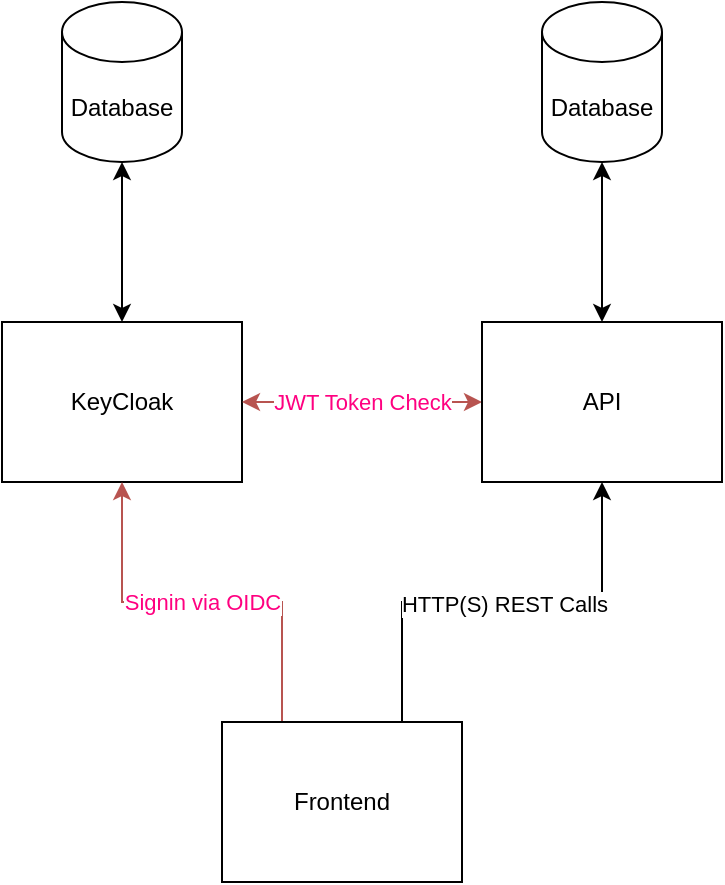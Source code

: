 <mxfile version="26.0.4" pages="2">
  <diagram name="Setup" id="YPokfU4eWLuIt0w3OUwx">
    <mxGraphModel dx="627" dy="565" grid="1" gridSize="10" guides="1" tooltips="1" connect="1" arrows="1" fold="1" page="1" pageScale="1" pageWidth="850" pageHeight="1100" math="0" shadow="0">
      <root>
        <mxCell id="0" />
        <mxCell id="1" parent="0" />
        <mxCell id="x3CsAzkfvRGz-bcJTIct-1" value="" style="rounded=0;whiteSpace=wrap;html=1;fillColor=none;" vertex="1" parent="1">
          <mxGeometry x="280" y="280" width="120" height="80" as="geometry" />
        </mxCell>
        <mxCell id="x3CsAzkfvRGz-bcJTIct-2" value="KeyCloak" style="text;html=1;align=center;verticalAlign=middle;whiteSpace=wrap;rounded=0;" vertex="1" parent="1">
          <mxGeometry x="310" y="305" width="60" height="30" as="geometry" />
        </mxCell>
        <mxCell id="x3CsAzkfvRGz-bcJTIct-17" style="edgeStyle=orthogonalEdgeStyle;rounded=0;orthogonalLoop=1;jettySize=auto;html=1;exitX=0;exitY=0.5;exitDx=0;exitDy=0;entryX=1;entryY=0.5;entryDx=0;entryDy=0;fillColor=#f8cecc;strokeColor=#b85450;startArrow=classic;startFill=1;" edge="1" parent="1" source="x3CsAzkfvRGz-bcJTIct-5" target="x3CsAzkfvRGz-bcJTIct-1">
          <mxGeometry relative="1" as="geometry" />
        </mxCell>
        <mxCell id="x3CsAzkfvRGz-bcJTIct-18" value="JWT Token Check" style="edgeLabel;html=1;align=center;verticalAlign=middle;resizable=0;points=[];fontColor=#FF0080;" vertex="1" connectable="0" parent="x3CsAzkfvRGz-bcJTIct-17">
          <mxGeometry x="-0.163" y="-1" relative="1" as="geometry">
            <mxPoint x="-10" y="1" as="offset" />
          </mxGeometry>
        </mxCell>
        <mxCell id="x3CsAzkfvRGz-bcJTIct-5" value="" style="rounded=0;whiteSpace=wrap;html=1;fillColor=none;" vertex="1" parent="1">
          <mxGeometry x="520" y="280" width="120" height="80" as="geometry" />
        </mxCell>
        <mxCell id="x3CsAzkfvRGz-bcJTIct-6" value="API" style="text;html=1;align=center;verticalAlign=middle;whiteSpace=wrap;rounded=0;" vertex="1" parent="1">
          <mxGeometry x="550" y="305" width="60" height="30" as="geometry" />
        </mxCell>
        <mxCell id="x3CsAzkfvRGz-bcJTIct-11" style="edgeStyle=orthogonalEdgeStyle;rounded=0;orthogonalLoop=1;jettySize=auto;html=1;exitX=0.25;exitY=0;exitDx=0;exitDy=0;entryX=0.5;entryY=1;entryDx=0;entryDy=0;fillColor=#f8cecc;strokeColor=#b85450;" edge="1" parent="1" source="x3CsAzkfvRGz-bcJTIct-7" target="x3CsAzkfvRGz-bcJTIct-1">
          <mxGeometry relative="1" as="geometry" />
        </mxCell>
        <mxCell id="x3CsAzkfvRGz-bcJTIct-12" value="Signin via OIDC" style="edgeLabel;html=1;align=center;verticalAlign=middle;resizable=0;points=[];fontColor=#FF0080;" vertex="1" connectable="0" parent="x3CsAzkfvRGz-bcJTIct-11">
          <mxGeometry x="-0.13" relative="1" as="geometry">
            <mxPoint x="-13" as="offset" />
          </mxGeometry>
        </mxCell>
        <mxCell id="x3CsAzkfvRGz-bcJTIct-13" style="edgeStyle=orthogonalEdgeStyle;rounded=0;orthogonalLoop=1;jettySize=auto;html=1;exitX=0.75;exitY=0;exitDx=0;exitDy=0;entryX=0.5;entryY=1;entryDx=0;entryDy=0;" edge="1" parent="1" source="x3CsAzkfvRGz-bcJTIct-7" target="x3CsAzkfvRGz-bcJTIct-5">
          <mxGeometry relative="1" as="geometry" />
        </mxCell>
        <mxCell id="x3CsAzkfvRGz-bcJTIct-14" value="HTTP(S) REST Calls" style="edgeLabel;html=1;align=center;verticalAlign=middle;resizable=0;points=[];" vertex="1" connectable="0" parent="x3CsAzkfvRGz-bcJTIct-13">
          <mxGeometry x="0.157" y="-1" relative="1" as="geometry">
            <mxPoint x="-17" as="offset" />
          </mxGeometry>
        </mxCell>
        <mxCell id="x3CsAzkfvRGz-bcJTIct-7" value="" style="rounded=0;whiteSpace=wrap;html=1;fillColor=none;" vertex="1" parent="1">
          <mxGeometry x="390" y="480" width="120" height="80" as="geometry" />
        </mxCell>
        <mxCell id="x3CsAzkfvRGz-bcJTIct-8" value="Frontend" style="text;html=1;align=center;verticalAlign=middle;whiteSpace=wrap;rounded=0;" vertex="1" parent="1">
          <mxGeometry x="420" y="505" width="60" height="30" as="geometry" />
        </mxCell>
        <mxCell id="x3CsAzkfvRGz-bcJTIct-9" value="Database" style="shape=cylinder3;whiteSpace=wrap;html=1;boundedLbl=1;backgroundOutline=1;size=15;" vertex="1" parent="1">
          <mxGeometry x="550" y="120" width="60" height="80" as="geometry" />
        </mxCell>
        <mxCell id="x3CsAzkfvRGz-bcJTIct-16" style="edgeStyle=orthogonalEdgeStyle;rounded=0;orthogonalLoop=1;jettySize=auto;html=1;exitX=0.5;exitY=1;exitDx=0;exitDy=0;exitPerimeter=0;entryX=0.5;entryY=0;entryDx=0;entryDy=0;startArrow=classic;startFill=1;" edge="1" parent="1" source="x3CsAzkfvRGz-bcJTIct-10" target="x3CsAzkfvRGz-bcJTIct-1">
          <mxGeometry relative="1" as="geometry" />
        </mxCell>
        <mxCell id="x3CsAzkfvRGz-bcJTIct-10" value="Database" style="shape=cylinder3;whiteSpace=wrap;html=1;boundedLbl=1;backgroundOutline=1;size=15;" vertex="1" parent="1">
          <mxGeometry x="310" y="120" width="60" height="80" as="geometry" />
        </mxCell>
        <mxCell id="x3CsAzkfvRGz-bcJTIct-15" style="edgeStyle=orthogonalEdgeStyle;rounded=0;orthogonalLoop=1;jettySize=auto;html=1;exitX=0.5;exitY=0;exitDx=0;exitDy=0;entryX=0.5;entryY=1;entryDx=0;entryDy=0;entryPerimeter=0;startArrow=classic;startFill=1;" edge="1" parent="1" source="x3CsAzkfvRGz-bcJTIct-5" target="x3CsAzkfvRGz-bcJTIct-9">
          <mxGeometry relative="1" as="geometry" />
        </mxCell>
      </root>
    </mxGraphModel>
  </diagram>
  <diagram id="4dqTGk5QS8s1TWfLcTW-" name="Architektur">
    <mxGraphModel dx="1185" dy="683" grid="1" gridSize="10" guides="1" tooltips="1" connect="1" arrows="1" fold="1" page="1" pageScale="1" pageWidth="850" pageHeight="1100" math="0" shadow="0">
      <root>
        <mxCell id="0" />
        <mxCell id="1" parent="0" />
        <mxCell id="Hx9Hivt2Ttf5M3OkNa_k-202" value="" style="group" vertex="1" connectable="0" parent="1">
          <mxGeometry x="40" y="440" width="640" height="400" as="geometry" />
        </mxCell>
        <mxCell id="Hx9Hivt2Ttf5M3OkNa_k-144" value="" style="rounded=0;whiteSpace=wrap;html=1;fillColor=none;" vertex="1" parent="Hx9Hivt2Ttf5M3OkNa_k-202">
          <mxGeometry y="40" width="640" height="360" as="geometry" />
        </mxCell>
        <mxCell id="Hx9Hivt2Ttf5M3OkNa_k-15" value="" style="rounded=0;whiteSpace=wrap;html=1;fillColor=none;" vertex="1" parent="Hx9Hivt2Ttf5M3OkNa_k-202">
          <mxGeometry x="120" y="80" width="520" height="320" as="geometry" />
        </mxCell>
        <mxCell id="Hx9Hivt2Ttf5M3OkNa_k-19" value="Not Found Page" style="text;html=1;align=center;verticalAlign=middle;whiteSpace=wrap;rounded=0;fontSize=24;" vertex="1" parent="Hx9Hivt2Ttf5M3OkNa_k-202">
          <mxGeometry width="240" height="40" as="geometry" />
        </mxCell>
        <mxCell id="Hx9Hivt2Ttf5M3OkNa_k-24" value="path" style="rounded=0;whiteSpace=wrap;html=1;" vertex="1" parent="Hx9Hivt2Ttf5M3OkNa_k-202">
          <mxGeometry x="320" y="190" width="120" height="20" as="geometry" />
        </mxCell>
        <mxCell id="Hx9Hivt2Ttf5M3OkNa_k-25" value="Title" style="rounded=0;whiteSpace=wrap;html=1;" vertex="1" parent="Hx9Hivt2Ttf5M3OkNa_k-202">
          <mxGeometry x="320" y="220" width="120" height="20" as="geometry" />
        </mxCell>
        <mxCell id="Hx9Hivt2Ttf5M3OkNa_k-26" value="Error Description" style="rounded=0;whiteSpace=wrap;html=1;" vertex="1" parent="Hx9Hivt2Ttf5M3OkNa_k-202">
          <mxGeometry x="265" y="250" width="230" height="20" as="geometry" />
        </mxCell>
        <mxCell id="Hx9Hivt2Ttf5M3OkNa_k-203" value="" style="group" vertex="1" connectable="0" parent="1">
          <mxGeometry x="40" y="880" width="1060" height="400" as="geometry" />
        </mxCell>
        <mxCell id="Hx9Hivt2Ttf5M3OkNa_k-16" value="" style="rounded=0;whiteSpace=wrap;html=1;fillColor=none;" vertex="1" parent="Hx9Hivt2Ttf5M3OkNa_k-203">
          <mxGeometry x="120" y="80" width="520" height="320" as="geometry" />
        </mxCell>
        <mxCell id="Hx9Hivt2Ttf5M3OkNa_k-143" value="" style="rounded=0;whiteSpace=wrap;html=1;fillColor=none;" vertex="1" parent="Hx9Hivt2Ttf5M3OkNa_k-203">
          <mxGeometry y="40" width="640" height="360" as="geometry" />
        </mxCell>
        <mxCell id="Hx9Hivt2Ttf5M3OkNa_k-30" value="Stops Page" style="text;html=1;align=center;verticalAlign=middle;whiteSpace=wrap;rounded=0;fontSize=24;" vertex="1" parent="Hx9Hivt2Ttf5M3OkNa_k-203">
          <mxGeometry width="240" height="40" as="geometry" />
        </mxCell>
        <mxCell id="Hx9Hivt2Ttf5M3OkNa_k-42" value="Title" style="rounded=0;whiteSpace=wrap;html=1;fillColor=#d5e8d4;strokeColor=#82b366;" vertex="1" parent="Hx9Hivt2Ttf5M3OkNa_k-203">
          <mxGeometry x="280" y="120" width="200" height="40" as="geometry" />
        </mxCell>
        <mxCell id="Hx9Hivt2Ttf5M3OkNa_k-45" value="Create Stop Button" style="rounded=0;whiteSpace=wrap;html=1;" vertex="1" parent="Hx9Hivt2Ttf5M3OkNa_k-203">
          <mxGeometry x="280" y="180" width="200" height="30" as="geometry" />
        </mxCell>
        <mxCell id="Hx9Hivt2Ttf5M3OkNa_k-46" value="Existing Stops Table" style="rounded=0;whiteSpace=wrap;html=1;" vertex="1" parent="Hx9Hivt2Ttf5M3OkNa_k-203">
          <mxGeometry x="240" y="240" width="280" height="20" as="geometry" />
        </mxCell>
        <mxCell id="Hx9Hivt2Ttf5M3OkNa_k-47" value="TABLE HEADER" style="rounded=0;whiteSpace=wrap;html=1;" vertex="1" parent="Hx9Hivt2Ttf5M3OkNa_k-203">
          <mxGeometry x="240" y="260" width="280" height="20" as="geometry" />
        </mxCell>
        <mxCell id="Hx9Hivt2Ttf5M3OkNa_k-48" value="name" style="text;html=1;align=center;verticalAlign=middle;whiteSpace=wrap;rounded=0;" vertex="1" parent="Hx9Hivt2Ttf5M3OkNa_k-203">
          <mxGeometry x="240" y="280" width="60" height="10" as="geometry" />
        </mxCell>
        <mxCell id="Hx9Hivt2Ttf5M3OkNa_k-49" value="short name" style="text;html=1;align=center;verticalAlign=middle;whiteSpace=wrap;rounded=0;" vertex="1" parent="Hx9Hivt2Ttf5M3OkNa_k-203">
          <mxGeometry x="313" y="280" width="60" height="10" as="geometry" />
        </mxCell>
        <mxCell id="Hx9Hivt2Ttf5M3OkNa_k-50" value="coordinates" style="text;html=1;align=center;verticalAlign=middle;whiteSpace=wrap;rounded=0;" vertex="1" parent="Hx9Hivt2Ttf5M3OkNa_k-203">
          <mxGeometry x="387" y="280" width="60" height="10" as="geometry" />
        </mxCell>
        <mxCell id="Hx9Hivt2Ttf5M3OkNa_k-51" value="actions" style="text;html=1;align=center;verticalAlign=middle;whiteSpace=wrap;rounded=0;" vertex="1" parent="Hx9Hivt2Ttf5M3OkNa_k-203">
          <mxGeometry x="460" y="280" width="60" height="10" as="geometry" />
        </mxCell>
        <mxCell id="Hx9Hivt2Ttf5M3OkNa_k-54" value="&lt;font&gt;Delete Button&lt;/font&gt;" style="rounded=0;whiteSpace=wrap;html=1;horizontal=1;fontSize=6;" vertex="1" parent="Hx9Hivt2Ttf5M3OkNa_k-203">
          <mxGeometry x="470" y="300" width="20" height="20" as="geometry" />
        </mxCell>
        <mxCell id="Hx9Hivt2Ttf5M3OkNa_k-55" value="&lt;font&gt;Edit Button&lt;/font&gt;" style="rounded=0;whiteSpace=wrap;html=1;horizontal=1;fontSize=6;" vertex="1" parent="Hx9Hivt2Ttf5M3OkNa_k-203">
          <mxGeometry x="495" y="300" width="20" height="20" as="geometry" />
        </mxCell>
        <mxCell id="Hx9Hivt2Ttf5M3OkNa_k-56" value="Error Snackbar" style="rounded=0;whiteSpace=wrap;html=1;fillColor=#dae8fc;strokeColor=#6c8ebf;fillStyle=cross-hatch;" vertex="1" parent="Hx9Hivt2Ttf5M3OkNa_k-203">
          <mxGeometry x="240" y="370" width="280" height="20" as="geometry" />
        </mxCell>
        <mxCell id="Hx9Hivt2Ttf5M3OkNa_k-57" value="Create Stop Dialog" style="rounded=0;whiteSpace=wrap;html=1;fillColor=#e1d5e7;strokeColor=default;fillStyle=dots;" vertex="1" parent="Hx9Hivt2Ttf5M3OkNa_k-203">
          <mxGeometry x="680" y="120" width="180" height="240" as="geometry" />
        </mxCell>
        <mxCell id="Hx9Hivt2Ttf5M3OkNa_k-58" value="Error Snackbar" style="rounded=0;whiteSpace=wrap;html=1;fillColor=#dae8fc;strokeColor=#6c8ebf;fillStyle=cross-hatch;" vertex="1" parent="Hx9Hivt2Ttf5M3OkNa_k-203">
          <mxGeometry x="680" y="370" width="180" height="20" as="geometry" />
        </mxCell>
        <mxCell id="Hx9Hivt2Ttf5M3OkNa_k-59" value="Name" style="rounded=0;whiteSpace=wrap;html=1;" vertex="1" parent="Hx9Hivt2Ttf5M3OkNa_k-203">
          <mxGeometry x="690" y="160" width="160" height="30" as="geometry" />
        </mxCell>
        <mxCell id="Hx9Hivt2Ttf5M3OkNa_k-60" value="Short Name" style="rounded=0;whiteSpace=wrap;html=1;" vertex="1" parent="Hx9Hivt2Ttf5M3OkNa_k-203">
          <mxGeometry x="690" y="200" width="160" height="30" as="geometry" />
        </mxCell>
        <mxCell id="Hx9Hivt2Ttf5M3OkNa_k-61" value="Latitude" style="rounded=0;whiteSpace=wrap;html=1;" vertex="1" parent="Hx9Hivt2Ttf5M3OkNa_k-203">
          <mxGeometry x="690" y="250" width="160" height="30" as="geometry" />
        </mxCell>
        <mxCell id="Hx9Hivt2Ttf5M3OkNa_k-62" value="Longitude" style="rounded=0;whiteSpace=wrap;html=1;" vertex="1" parent="Hx9Hivt2Ttf5M3OkNa_k-203">
          <mxGeometry x="690" y="290" width="160" height="30" as="geometry" />
        </mxCell>
        <mxCell id="Hx9Hivt2Ttf5M3OkNa_k-63" value="Title" style="text;html=1;align=center;verticalAlign=middle;whiteSpace=wrap;rounded=0;fontStyle=1" vertex="1" parent="Hx9Hivt2Ttf5M3OkNa_k-203">
          <mxGeometry x="690" y="130" width="60" height="30" as="geometry" />
        </mxCell>
        <mxCell id="Hx9Hivt2Ttf5M3OkNa_k-64" value="OK" style="rounded=0;whiteSpace=wrap;html=1;" vertex="1" parent="Hx9Hivt2Ttf5M3OkNa_k-203">
          <mxGeometry x="800" y="330" width="50" height="20" as="geometry" />
        </mxCell>
        <mxCell id="Hx9Hivt2Ttf5M3OkNa_k-65" value="Cancel" style="rounded=0;whiteSpace=wrap;html=1;" vertex="1" parent="Hx9Hivt2Ttf5M3OkNa_k-203">
          <mxGeometry x="740" y="330" width="50" height="20" as="geometry" />
        </mxCell>
        <mxCell id="Hx9Hivt2Ttf5M3OkNa_k-75" value="Update Stop Dialog" style="rounded=0;whiteSpace=wrap;html=1;fillColor=#e1d5e7;strokeColor=default;fillStyle=dots;" vertex="1" parent="Hx9Hivt2Ttf5M3OkNa_k-203">
          <mxGeometry x="880" y="120" width="180" height="240" as="geometry" />
        </mxCell>
        <mxCell id="Hx9Hivt2Ttf5M3OkNa_k-76" value="Error Snackbar" style="rounded=0;whiteSpace=wrap;html=1;fillColor=#dae8fc;strokeColor=#6c8ebf;fillStyle=cross-hatch;" vertex="1" parent="Hx9Hivt2Ttf5M3OkNa_k-203">
          <mxGeometry x="880" y="370" width="180" height="20" as="geometry" />
        </mxCell>
        <mxCell id="Hx9Hivt2Ttf5M3OkNa_k-77" value="Name" style="rounded=0;whiteSpace=wrap;html=1;" vertex="1" parent="Hx9Hivt2Ttf5M3OkNa_k-203">
          <mxGeometry x="890" y="160" width="160" height="30" as="geometry" />
        </mxCell>
        <mxCell id="Hx9Hivt2Ttf5M3OkNa_k-78" value="Short Name" style="rounded=0;whiteSpace=wrap;html=1;" vertex="1" parent="Hx9Hivt2Ttf5M3OkNa_k-203">
          <mxGeometry x="890" y="200" width="160" height="30" as="geometry" />
        </mxCell>
        <mxCell id="Hx9Hivt2Ttf5M3OkNa_k-79" value="Latitude" style="rounded=0;whiteSpace=wrap;html=1;" vertex="1" parent="Hx9Hivt2Ttf5M3OkNa_k-203">
          <mxGeometry x="890" y="250" width="160" height="30" as="geometry" />
        </mxCell>
        <mxCell id="Hx9Hivt2Ttf5M3OkNa_k-80" value="Longitude" style="rounded=0;whiteSpace=wrap;html=1;" vertex="1" parent="Hx9Hivt2Ttf5M3OkNa_k-203">
          <mxGeometry x="890" y="290" width="160" height="30" as="geometry" />
        </mxCell>
        <mxCell id="Hx9Hivt2Ttf5M3OkNa_k-81" value="Title" style="text;html=1;align=center;verticalAlign=middle;whiteSpace=wrap;rounded=0;fontStyle=1" vertex="1" parent="Hx9Hivt2Ttf5M3OkNa_k-203">
          <mxGeometry x="890" y="130" width="60" height="30" as="geometry" />
        </mxCell>
        <mxCell id="Hx9Hivt2Ttf5M3OkNa_k-82" value="OK" style="rounded=0;whiteSpace=wrap;html=1;" vertex="1" parent="Hx9Hivt2Ttf5M3OkNa_k-203">
          <mxGeometry x="1000" y="330" width="50" height="20" as="geometry" />
        </mxCell>
        <mxCell id="Hx9Hivt2Ttf5M3OkNa_k-83" value="Cancel" style="rounded=0;whiteSpace=wrap;html=1;" vertex="1" parent="Hx9Hivt2Ttf5M3OkNa_k-203">
          <mxGeometry x="940" y="330" width="50" height="20" as="geometry" />
        </mxCell>
        <mxCell id="Hx9Hivt2Ttf5M3OkNa_k-98" value="Pagination" style="rounded=0;whiteSpace=wrap;html=1;" vertex="1" parent="Hx9Hivt2Ttf5M3OkNa_k-203">
          <mxGeometry x="240" y="340" width="280" height="20" as="geometry" />
        </mxCell>
        <mxCell id="Hx9Hivt2Ttf5M3OkNa_k-138" value="" style="endArrow=classic;html=1;rounded=0;strokeColor=#00FFFF;exitX=1;exitY=0.5;exitDx=0;exitDy=0;entryX=0.5;entryY=0;entryDx=0;entryDy=0;" edge="1" parent="Hx9Hivt2Ttf5M3OkNa_k-203" source="Hx9Hivt2Ttf5M3OkNa_k-45" target="Hx9Hivt2Ttf5M3OkNa_k-57">
          <mxGeometry width="50" height="50" relative="1" as="geometry">
            <mxPoint x="720" y="-100" as="sourcePoint" />
            <mxPoint x="800" y="-100" as="targetPoint" />
            <Array as="points">
              <mxPoint x="560" y="195" />
              <mxPoint x="560" y="100" />
              <mxPoint x="770" y="100" />
            </Array>
          </mxGeometry>
        </mxCell>
        <mxCell id="Hx9Hivt2Ttf5M3OkNa_k-139" value="" style="endArrow=classic;html=1;rounded=0;strokeColor=#FF33FF;exitX=1;exitY=0.5;exitDx=0;exitDy=0;entryX=0.5;entryY=0;entryDx=0;entryDy=0;" edge="1" parent="Hx9Hivt2Ttf5M3OkNa_k-203" source="Hx9Hivt2Ttf5M3OkNa_k-55" target="Hx9Hivt2Ttf5M3OkNa_k-75">
          <mxGeometry width="50" height="50" relative="1" as="geometry">
            <mxPoint x="590" y="319.6" as="sourcePoint" />
            <mxPoint x="670" y="319.6" as="targetPoint" />
            <Array as="points">
              <mxPoint x="660" y="310" />
              <mxPoint x="660" y="80" />
              <mxPoint x="970" y="80" />
            </Array>
          </mxGeometry>
        </mxCell>
        <mxCell id="Hx9Hivt2Ttf5M3OkNa_k-204" value="" style="group" vertex="1" connectable="0" parent="1">
          <mxGeometry x="40" y="1320" width="1140" height="410" as="geometry" />
        </mxCell>
        <mxCell id="Hx9Hivt2Ttf5M3OkNa_k-142" value="" style="rounded=0;whiteSpace=wrap;html=1;fillColor=none;" vertex="1" parent="Hx9Hivt2Ttf5M3OkNa_k-204">
          <mxGeometry y="40" width="640" height="360" as="geometry" />
        </mxCell>
        <mxCell id="Hx9Hivt2Ttf5M3OkNa_k-17" value="" style="rounded=0;whiteSpace=wrap;html=1;fillColor=none;" vertex="1" parent="Hx9Hivt2Ttf5M3OkNa_k-204">
          <mxGeometry x="120" y="80" width="520" height="320" as="geometry" />
        </mxCell>
        <mxCell id="Hx9Hivt2Ttf5M3OkNa_k-31" value="Routes Page" style="text;html=1;align=center;verticalAlign=middle;whiteSpace=wrap;rounded=0;fontSize=24;" vertex="1" parent="Hx9Hivt2Ttf5M3OkNa_k-204">
          <mxGeometry width="240" height="40" as="geometry" />
        </mxCell>
        <mxCell id="Hx9Hivt2Ttf5M3OkNa_k-146" value="Title" style="rounded=0;whiteSpace=wrap;html=1;fillColor=#d5e8d4;strokeColor=#82b366;" vertex="1" parent="Hx9Hivt2Ttf5M3OkNa_k-204">
          <mxGeometry x="280" y="100" width="200" height="40" as="geometry" />
        </mxCell>
        <mxCell id="Hx9Hivt2Ttf5M3OkNa_k-147" value="Create Route Button" style="rounded=0;whiteSpace=wrap;html=1;" vertex="1" parent="Hx9Hivt2Ttf5M3OkNa_k-204">
          <mxGeometry x="280" y="150" width="200" height="30" as="geometry" />
        </mxCell>
        <mxCell id="Hx9Hivt2Ttf5M3OkNa_k-148" value="Existing RoutesTable" style="rounded=0;whiteSpace=wrap;html=1;" vertex="1" parent="Hx9Hivt2Ttf5M3OkNa_k-204">
          <mxGeometry x="240" y="240" width="280" height="20" as="geometry" />
        </mxCell>
        <mxCell id="Hx9Hivt2Ttf5M3OkNa_k-149" value="TABLE HEADER" style="rounded=0;whiteSpace=wrap;html=1;" vertex="1" parent="Hx9Hivt2Ttf5M3OkNa_k-204">
          <mxGeometry x="240" y="260" width="280" height="20" as="geometry" />
        </mxCell>
        <mxCell id="Hx9Hivt2Ttf5M3OkNa_k-150" value="name" style="text;html=1;align=center;verticalAlign=middle;whiteSpace=wrap;rounded=0;" vertex="1" parent="Hx9Hivt2Ttf5M3OkNa_k-204">
          <mxGeometry x="240" y="280" width="60" height="10" as="geometry" />
        </mxCell>
        <mxCell id="Hx9Hivt2Ttf5M3OkNa_k-151" value="Number" style="text;html=1;align=center;verticalAlign=middle;whiteSpace=wrap;rounded=0;" vertex="1" parent="Hx9Hivt2Ttf5M3OkNa_k-204">
          <mxGeometry x="313" y="280" width="60" height="10" as="geometry" />
        </mxCell>
        <mxCell id="Hx9Hivt2Ttf5M3OkNa_k-152" value="start time" style="text;html=1;align=center;verticalAlign=middle;whiteSpace=wrap;rounded=0;" vertex="1" parent="Hx9Hivt2Ttf5M3OkNa_k-204">
          <mxGeometry x="387" y="280" width="60" height="10" as="geometry" />
        </mxCell>
        <mxCell id="Hx9Hivt2Ttf5M3OkNa_k-153" value="actions" style="text;html=1;align=center;verticalAlign=middle;whiteSpace=wrap;rounded=0;" vertex="1" parent="Hx9Hivt2Ttf5M3OkNa_k-204">
          <mxGeometry x="460" y="280" width="60" height="10" as="geometry" />
        </mxCell>
        <mxCell id="Hx9Hivt2Ttf5M3OkNa_k-154" value="&lt;font&gt;Delete Button&lt;/font&gt;" style="rounded=0;whiteSpace=wrap;html=1;horizontal=1;fontSize=6;" vertex="1" parent="Hx9Hivt2Ttf5M3OkNa_k-204">
          <mxGeometry x="480" y="300" width="20" height="20" as="geometry" />
        </mxCell>
        <mxCell id="Hx9Hivt2Ttf5M3OkNa_k-156" value="Error Snackbar" style="rounded=0;whiteSpace=wrap;html=1;fillColor=#dae8fc;strokeColor=#6c8ebf;fillStyle=cross-hatch;" vertex="1" parent="Hx9Hivt2Ttf5M3OkNa_k-204">
          <mxGeometry x="240" y="370" width="280" height="20" as="geometry" />
        </mxCell>
        <mxCell id="Hx9Hivt2Ttf5M3OkNa_k-157" value="Pagination" style="rounded=0;whiteSpace=wrap;html=1;" vertex="1" parent="Hx9Hivt2Ttf5M3OkNa_k-204">
          <mxGeometry x="240" y="340" width="280" height="20" as="geometry" />
        </mxCell>
        <mxCell id="Hx9Hivt2Ttf5M3OkNa_k-158" value="Create Stop Dialog" style="rounded=0;whiteSpace=wrap;html=1;fillColor=#e1d5e7;strokeColor=default;fillStyle=dots;" vertex="1" parent="Hx9Hivt2Ttf5M3OkNa_k-204">
          <mxGeometry x="680" y="80" width="180" height="290" as="geometry" />
        </mxCell>
        <mxCell id="Hx9Hivt2Ttf5M3OkNa_k-159" value="Error Snackbar" style="rounded=0;whiteSpace=wrap;html=1;fillColor=#dae8fc;strokeColor=#6c8ebf;fillStyle=cross-hatch;" vertex="1" parent="Hx9Hivt2Ttf5M3OkNa_k-204">
          <mxGeometry x="680" y="380" width="180" height="20" as="geometry" />
        </mxCell>
        <mxCell id="Hx9Hivt2Ttf5M3OkNa_k-160" value="Name" style="rounded=0;whiteSpace=wrap;html=1;" vertex="1" parent="Hx9Hivt2Ttf5M3OkNa_k-204">
          <mxGeometry x="690" y="110" width="160" height="30" as="geometry" />
        </mxCell>
        <mxCell id="Hx9Hivt2Ttf5M3OkNa_k-161" value="Number" style="rounded=0;whiteSpace=wrap;html=1;" vertex="1" parent="Hx9Hivt2Ttf5M3OkNa_k-204">
          <mxGeometry x="690" y="150" width="160" height="30" as="geometry" />
        </mxCell>
        <mxCell id="Hx9Hivt2Ttf5M3OkNa_k-163" value="Stops" style="rounded=0;whiteSpace=wrap;html=1;" vertex="1" parent="Hx9Hivt2Ttf5M3OkNa_k-204">
          <mxGeometry x="690" y="250" width="160" height="70" as="geometry" />
        </mxCell>
        <mxCell id="Hx9Hivt2Ttf5M3OkNa_k-164" value="Title" style="text;html=1;align=center;verticalAlign=middle;whiteSpace=wrap;rounded=0;fontStyle=1" vertex="1" parent="Hx9Hivt2Ttf5M3OkNa_k-204">
          <mxGeometry x="690" y="80" width="60" height="30" as="geometry" />
        </mxCell>
        <mxCell id="Hx9Hivt2Ttf5M3OkNa_k-165" value="OK" style="rounded=0;whiteSpace=wrap;html=1;" vertex="1" parent="Hx9Hivt2Ttf5M3OkNa_k-204">
          <mxGeometry x="800" y="340" width="50" height="20" as="geometry" />
        </mxCell>
        <mxCell id="Hx9Hivt2Ttf5M3OkNa_k-166" value="Cancel" style="rounded=0;whiteSpace=wrap;html=1;" vertex="1" parent="Hx9Hivt2Ttf5M3OkNa_k-204">
          <mxGeometry x="740" y="340" width="50" height="20" as="geometry" />
        </mxCell>
        <mxCell id="Hx9Hivt2Ttf5M3OkNa_k-176" value="Stop" style="rounded=0;whiteSpace=wrap;html=1;fillColor=none;" vertex="1" parent="Hx9Hivt2Ttf5M3OkNa_k-204">
          <mxGeometry x="920" y="120" width="220" height="130" as="geometry" />
        </mxCell>
        <mxCell id="Hx9Hivt2Ttf5M3OkNa_k-177" value="StopPoint Selector" style="rounded=0;whiteSpace=wrap;html=1;" vertex="1" parent="Hx9Hivt2Ttf5M3OkNa_k-204">
          <mxGeometry x="930" y="130" width="170" height="30" as="geometry" />
        </mxCell>
        <mxCell id="Hx9Hivt2Ttf5M3OkNa_k-178" value="" style="rounded=0;whiteSpace=wrap;html=1;" vertex="1" parent="Hx9Hivt2Ttf5M3OkNa_k-204">
          <mxGeometry x="1100" y="130" width="30" height="30" as="geometry" />
        </mxCell>
        <mxCell id="Hx9Hivt2Ttf5M3OkNa_k-179" value="Arrival Time" style="rounded=0;whiteSpace=wrap;html=1;" vertex="1" parent="Hx9Hivt2Ttf5M3OkNa_k-204">
          <mxGeometry x="930" y="170" width="200" height="30" as="geometry" />
        </mxCell>
        <mxCell id="Hx9Hivt2Ttf5M3OkNa_k-180" value="Departure time" style="rounded=0;whiteSpace=wrap;html=1;" vertex="1" parent="Hx9Hivt2Ttf5M3OkNa_k-204">
          <mxGeometry x="930" y="210" width="200" height="30" as="geometry" />
        </mxCell>
        <mxCell id="Hx9Hivt2Ttf5M3OkNa_k-181" value="Stop" style="rounded=0;whiteSpace=wrap;html=1;fillColor=none;" vertex="1" parent="Hx9Hivt2Ttf5M3OkNa_k-204">
          <mxGeometry x="920" y="280" width="220" height="130" as="geometry" />
        </mxCell>
        <mxCell id="Hx9Hivt2Ttf5M3OkNa_k-182" value="StopPoint Selector" style="rounded=0;whiteSpace=wrap;html=1;" vertex="1" parent="Hx9Hivt2Ttf5M3OkNa_k-204">
          <mxGeometry x="930" y="290" width="170" height="30" as="geometry" />
        </mxCell>
        <mxCell id="Hx9Hivt2Ttf5M3OkNa_k-183" value="" style="rounded=0;whiteSpace=wrap;html=1;" vertex="1" parent="Hx9Hivt2Ttf5M3OkNa_k-204">
          <mxGeometry x="1100" y="290" width="30" height="30" as="geometry" />
        </mxCell>
        <mxCell id="Hx9Hivt2Ttf5M3OkNa_k-184" value="Arrival Time" style="rounded=0;whiteSpace=wrap;html=1;" vertex="1" parent="Hx9Hivt2Ttf5M3OkNa_k-204">
          <mxGeometry x="930" y="330" width="200" height="30" as="geometry" />
        </mxCell>
        <mxCell id="Hx9Hivt2Ttf5M3OkNa_k-185" value="Departure time" style="rounded=0;whiteSpace=wrap;html=1;" vertex="1" parent="Hx9Hivt2Ttf5M3OkNa_k-204">
          <mxGeometry x="930" y="370" width="200" height="30" as="geometry" />
        </mxCell>
        <mxCell id="Hx9Hivt2Ttf5M3OkNa_k-186" value="" style="endArrow=none;dashed=1;html=1;dashPattern=1 3;strokeWidth=2;rounded=0;entryX=0.5;entryY=1;entryDx=0;entryDy=0;exitX=0.5;exitY=0;exitDx=0;exitDy=0;" edge="1" parent="Hx9Hivt2Ttf5M3OkNa_k-204" source="Hx9Hivt2Ttf5M3OkNa_k-181" target="Hx9Hivt2Ttf5M3OkNa_k-176">
          <mxGeometry width="50" height="50" relative="1" as="geometry">
            <mxPoint x="1030" y="270" as="sourcePoint" />
            <mxPoint x="1030" y="260" as="targetPoint" />
          </mxGeometry>
        </mxCell>
        <mxCell id="Hx9Hivt2Ttf5M3OkNa_k-187" value="" style="endArrow=none;html=1;rounded=0;exitX=1;exitY=0;exitDx=0;exitDy=0;" edge="1" parent="Hx9Hivt2Ttf5M3OkNa_k-204" source="Hx9Hivt2Ttf5M3OkNa_k-163">
          <mxGeometry width="50" height="50" relative="1" as="geometry">
            <mxPoint x="870" y="170" as="sourcePoint" />
            <mxPoint x="920" y="120" as="targetPoint" />
          </mxGeometry>
        </mxCell>
        <mxCell id="Hx9Hivt2Ttf5M3OkNa_k-188" value="" style="endArrow=none;html=1;rounded=0;exitX=1;exitY=1;exitDx=0;exitDy=0;entryX=0;entryY=1;entryDx=0;entryDy=0;" edge="1" parent="Hx9Hivt2Ttf5M3OkNa_k-204" source="Hx9Hivt2Ttf5M3OkNa_k-163" target="Hx9Hivt2Ttf5M3OkNa_k-181">
          <mxGeometry width="50" height="50" relative="1" as="geometry">
            <mxPoint x="860" y="260" as="sourcePoint" />
            <mxPoint x="930" y="130" as="targetPoint" />
          </mxGeometry>
        </mxCell>
        <mxCell id="Hx9Hivt2Ttf5M3OkNa_k-189" value="Validity Selector" style="rounded=0;whiteSpace=wrap;html=1;" vertex="1" parent="Hx9Hivt2Ttf5M3OkNa_k-204">
          <mxGeometry x="690" y="190" width="130" height="30" as="geometry" />
        </mxCell>
        <mxCell id="Hx9Hivt2Ttf5M3OkNa_k-190" value="" style="rounded=0;whiteSpace=wrap;html=1;" vertex="1" parent="Hx9Hivt2Ttf5M3OkNa_k-204">
          <mxGeometry x="820" y="190" width="30" height="30" as="geometry" />
        </mxCell>
        <mxCell id="Hx9Hivt2Ttf5M3OkNa_k-191" value="" style="triangle;whiteSpace=wrap;html=1;rotation=90;fillColor=#000000;" vertex="1" parent="Hx9Hivt2Ttf5M3OkNa_k-204">
          <mxGeometry x="1110" y="140" width="10" height="15" as="geometry" />
        </mxCell>
        <mxCell id="Hx9Hivt2Ttf5M3OkNa_k-192" value="" style="triangle;whiteSpace=wrap;html=1;rotation=90;fillColor=#000000;" vertex="1" parent="Hx9Hivt2Ttf5M3OkNa_k-204">
          <mxGeometry x="830" y="200" width="10" height="15" as="geometry" />
        </mxCell>
        <mxCell id="Hx9Hivt2Ttf5M3OkNa_k-205" value="" style="group" vertex="1" connectable="0" parent="1">
          <mxGeometry x="40" y="1760" width="1060" height="400" as="geometry" />
        </mxCell>
        <mxCell id="Hx9Hivt2Ttf5M3OkNa_k-141" value="" style="rounded=0;whiteSpace=wrap;html=1;fillColor=none;" vertex="1" parent="Hx9Hivt2Ttf5M3OkNa_k-205">
          <mxGeometry y="40" width="640" height="360" as="geometry" />
        </mxCell>
        <mxCell id="Hx9Hivt2Ttf5M3OkNa_k-18" value="" style="rounded=0;whiteSpace=wrap;html=1;fillColor=none;" vertex="1" parent="Hx9Hivt2Ttf5M3OkNa_k-205">
          <mxGeometry x="120" y="80" width="520" height="320" as="geometry" />
        </mxCell>
        <mxCell id="Hx9Hivt2Ttf5M3OkNa_k-32" value="Holidays Page" style="text;html=1;align=center;verticalAlign=middle;whiteSpace=wrap;rounded=0;fontSize=24;" vertex="1" parent="Hx9Hivt2Ttf5M3OkNa_k-205">
          <mxGeometry width="240" height="40" as="geometry" />
        </mxCell>
        <mxCell id="Hx9Hivt2Ttf5M3OkNa_k-66" value="Create Holiday Dialog" style="rounded=0;whiteSpace=wrap;html=1;fillColor=#e1d5e7;strokeColor=default;fillStyle=dots;" vertex="1" parent="Hx9Hivt2Ttf5M3OkNa_k-205">
          <mxGeometry x="680" y="120" width="180" height="240" as="geometry" />
        </mxCell>
        <mxCell id="Hx9Hivt2Ttf5M3OkNa_k-67" value="Error Snackbar" style="rounded=0;whiteSpace=wrap;html=1;fillColor=#dae8fc;strokeColor=#6c8ebf;fillStyle=cross-hatch;" vertex="1" parent="Hx9Hivt2Ttf5M3OkNa_k-205">
          <mxGeometry x="680" y="370" width="180" height="20" as="geometry" />
        </mxCell>
        <mxCell id="Hx9Hivt2Ttf5M3OkNa_k-68" value="Name" style="rounded=0;whiteSpace=wrap;html=1;" vertex="1" parent="Hx9Hivt2Ttf5M3OkNa_k-205">
          <mxGeometry x="690" y="160" width="160" height="30" as="geometry" />
        </mxCell>
        <mxCell id="Hx9Hivt2Ttf5M3OkNa_k-69" value="StartDate" style="rounded=0;whiteSpace=wrap;html=1;" vertex="1" parent="Hx9Hivt2Ttf5M3OkNa_k-205">
          <mxGeometry x="690" y="200" width="160" height="30" as="geometry" />
        </mxCell>
        <mxCell id="Hx9Hivt2Ttf5M3OkNa_k-70" value="EndDate" style="rounded=0;whiteSpace=wrap;html=1;" vertex="1" parent="Hx9Hivt2Ttf5M3OkNa_k-205">
          <mxGeometry x="690" y="250" width="160" height="30" as="geometry" />
        </mxCell>
        <mxCell id="Hx9Hivt2Ttf5M3OkNa_k-71" value="Type (Dropdown)" style="rounded=0;whiteSpace=wrap;html=1;" vertex="1" parent="Hx9Hivt2Ttf5M3OkNa_k-205">
          <mxGeometry x="690" y="290" width="160" height="30" as="geometry" />
        </mxCell>
        <mxCell id="Hx9Hivt2Ttf5M3OkNa_k-72" value="Title" style="text;html=1;align=center;verticalAlign=middle;whiteSpace=wrap;rounded=0;fontStyle=1" vertex="1" parent="Hx9Hivt2Ttf5M3OkNa_k-205">
          <mxGeometry x="690" y="130" width="60" height="30" as="geometry" />
        </mxCell>
        <mxCell id="Hx9Hivt2Ttf5M3OkNa_k-73" value="OK" style="rounded=0;whiteSpace=wrap;html=1;" vertex="1" parent="Hx9Hivt2Ttf5M3OkNa_k-205">
          <mxGeometry x="800" y="330" width="50" height="20" as="geometry" />
        </mxCell>
        <mxCell id="Hx9Hivt2Ttf5M3OkNa_k-74" value="Cancel" style="rounded=0;whiteSpace=wrap;html=1;" vertex="1" parent="Hx9Hivt2Ttf5M3OkNa_k-205">
          <mxGeometry x="740" y="330" width="50" height="20" as="geometry" />
        </mxCell>
        <mxCell id="Hx9Hivt2Ttf5M3OkNa_k-84" value="Title" style="rounded=0;whiteSpace=wrap;html=1;fillColor=#d5e8d4;strokeColor=#82b366;" vertex="1" parent="Hx9Hivt2Ttf5M3OkNa_k-205">
          <mxGeometry x="280" y="110" width="200" height="40" as="geometry" />
        </mxCell>
        <mxCell id="Hx9Hivt2Ttf5M3OkNa_k-118" style="edgeStyle=orthogonalEdgeStyle;rounded=0;orthogonalLoop=1;jettySize=auto;html=1;entryX=0.5;entryY=0;entryDx=0;entryDy=0;strokeColor=#00FFFF;" edge="1" parent="Hx9Hivt2Ttf5M3OkNa_k-205" source="Hx9Hivt2Ttf5M3OkNa_k-85" target="Hx9Hivt2Ttf5M3OkNa_k-66">
          <mxGeometry relative="1" as="geometry" />
        </mxCell>
        <mxCell id="Hx9Hivt2Ttf5M3OkNa_k-85" value="Create Holiday Button" style="rounded=0;whiteSpace=wrap;html=1;" vertex="1" parent="Hx9Hivt2Ttf5M3OkNa_k-205">
          <mxGeometry x="280" y="170" width="200" height="30" as="geometry" />
        </mxCell>
        <mxCell id="Hx9Hivt2Ttf5M3OkNa_k-86" value="Existing Stops Table" style="rounded=0;whiteSpace=wrap;html=1;" vertex="1" parent="Hx9Hivt2Ttf5M3OkNa_k-205">
          <mxGeometry x="240" y="230" width="280" height="20" as="geometry" />
        </mxCell>
        <mxCell id="Hx9Hivt2Ttf5M3OkNa_k-87" value="TABLE HEADER" style="rounded=0;whiteSpace=wrap;html=1;" vertex="1" parent="Hx9Hivt2Ttf5M3OkNa_k-205">
          <mxGeometry x="240" y="250" width="280" height="20" as="geometry" />
        </mxCell>
        <mxCell id="Hx9Hivt2Ttf5M3OkNa_k-88" value="name" style="text;html=1;align=center;verticalAlign=middle;whiteSpace=wrap;rounded=0;" vertex="1" parent="Hx9Hivt2Ttf5M3OkNa_k-205">
          <mxGeometry x="240" y="270" width="60" height="10" as="geometry" />
        </mxCell>
        <mxCell id="Hx9Hivt2Ttf5M3OkNa_k-89" value="startdate" style="text;html=1;align=center;verticalAlign=middle;whiteSpace=wrap;rounded=0;" vertex="1" parent="Hx9Hivt2Ttf5M3OkNa_k-205">
          <mxGeometry x="295" y="270" width="60" height="10" as="geometry" />
        </mxCell>
        <mxCell id="Hx9Hivt2Ttf5M3OkNa_k-90" value="enddate" style="text;html=1;align=center;verticalAlign=middle;whiteSpace=wrap;rounded=0;" vertex="1" parent="Hx9Hivt2Ttf5M3OkNa_k-205">
          <mxGeometry x="350" y="270" width="60" height="10" as="geometry" />
        </mxCell>
        <mxCell id="Hx9Hivt2Ttf5M3OkNa_k-91" value="actions" style="text;html=1;align=center;verticalAlign=middle;whiteSpace=wrap;rounded=0;" vertex="1" parent="Hx9Hivt2Ttf5M3OkNa_k-205">
          <mxGeometry x="460" y="270" width="60" height="10" as="geometry" />
        </mxCell>
        <mxCell id="Hx9Hivt2Ttf5M3OkNa_k-92" value="&lt;font&gt;Delete Button&lt;/font&gt;" style="rounded=0;whiteSpace=wrap;html=1;horizontal=1;fontSize=6;" vertex="1" parent="Hx9Hivt2Ttf5M3OkNa_k-205">
          <mxGeometry x="470" y="290" width="20" height="20" as="geometry" />
        </mxCell>
        <mxCell id="Hx9Hivt2Ttf5M3OkNa_k-93" value="&lt;font&gt;Edit Button&lt;/font&gt;" style="rounded=0;whiteSpace=wrap;html=1;horizontal=1;fontSize=6;" vertex="1" parent="Hx9Hivt2Ttf5M3OkNa_k-205">
          <mxGeometry x="495" y="290" width="20" height="20" as="geometry" />
        </mxCell>
        <mxCell id="Hx9Hivt2Ttf5M3OkNa_k-94" value="Error Snackbar" style="rounded=0;whiteSpace=wrap;html=1;fillColor=#dae8fc;strokeColor=#6c8ebf;fillStyle=cross-hatch;" vertex="1" parent="Hx9Hivt2Ttf5M3OkNa_k-205">
          <mxGeometry x="240" y="360" width="280" height="20" as="geometry" />
        </mxCell>
        <mxCell id="Hx9Hivt2Ttf5M3OkNa_k-95" value="type" style="text;html=1;align=center;verticalAlign=middle;whiteSpace=wrap;rounded=0;" vertex="1" parent="Hx9Hivt2Ttf5M3OkNa_k-205">
          <mxGeometry x="405" y="270" width="60" height="10" as="geometry" />
        </mxCell>
        <mxCell id="Hx9Hivt2Ttf5M3OkNa_k-97" value="Pagination" style="rounded=0;whiteSpace=wrap;html=1;" vertex="1" parent="Hx9Hivt2Ttf5M3OkNa_k-205">
          <mxGeometry x="240" y="330" width="280" height="20" as="geometry" />
        </mxCell>
        <mxCell id="Hx9Hivt2Ttf5M3OkNa_k-108" value="Update Holiday Dialog" style="rounded=0;whiteSpace=wrap;html=1;fillColor=#e1d5e7;strokeColor=default;fillStyle=dots;" vertex="1" parent="Hx9Hivt2Ttf5M3OkNa_k-205">
          <mxGeometry x="880" y="120" width="180" height="240" as="geometry" />
        </mxCell>
        <mxCell id="Hx9Hivt2Ttf5M3OkNa_k-109" value="Error Snackbar" style="rounded=0;whiteSpace=wrap;html=1;fillColor=#dae8fc;strokeColor=#6c8ebf;fillStyle=cross-hatch;" vertex="1" parent="Hx9Hivt2Ttf5M3OkNa_k-205">
          <mxGeometry x="880" y="370" width="180" height="20" as="geometry" />
        </mxCell>
        <mxCell id="Hx9Hivt2Ttf5M3OkNa_k-110" value="Name" style="rounded=0;whiteSpace=wrap;html=1;" vertex="1" parent="Hx9Hivt2Ttf5M3OkNa_k-205">
          <mxGeometry x="890" y="160" width="160" height="30" as="geometry" />
        </mxCell>
        <mxCell id="Hx9Hivt2Ttf5M3OkNa_k-111" value="StartDate" style="rounded=0;whiteSpace=wrap;html=1;" vertex="1" parent="Hx9Hivt2Ttf5M3OkNa_k-205">
          <mxGeometry x="890" y="200" width="160" height="30" as="geometry" />
        </mxCell>
        <mxCell id="Hx9Hivt2Ttf5M3OkNa_k-112" value="EndDate" style="rounded=0;whiteSpace=wrap;html=1;" vertex="1" parent="Hx9Hivt2Ttf5M3OkNa_k-205">
          <mxGeometry x="890" y="250" width="160" height="30" as="geometry" />
        </mxCell>
        <mxCell id="Hx9Hivt2Ttf5M3OkNa_k-113" value="Type (Dropdown)" style="rounded=0;whiteSpace=wrap;html=1;" vertex="1" parent="Hx9Hivt2Ttf5M3OkNa_k-205">
          <mxGeometry x="890" y="290" width="160" height="30" as="geometry" />
        </mxCell>
        <mxCell id="Hx9Hivt2Ttf5M3OkNa_k-114" value="Title" style="text;html=1;align=center;verticalAlign=middle;whiteSpace=wrap;rounded=0;fontStyle=1" vertex="1" parent="Hx9Hivt2Ttf5M3OkNa_k-205">
          <mxGeometry x="890" y="130" width="60" height="30" as="geometry" />
        </mxCell>
        <mxCell id="Hx9Hivt2Ttf5M3OkNa_k-115" value="OK" style="rounded=0;whiteSpace=wrap;html=1;" vertex="1" parent="Hx9Hivt2Ttf5M3OkNa_k-205">
          <mxGeometry x="1000" y="330" width="50" height="20" as="geometry" />
        </mxCell>
        <mxCell id="Hx9Hivt2Ttf5M3OkNa_k-116" value="Cancel" style="rounded=0;whiteSpace=wrap;html=1;" vertex="1" parent="Hx9Hivt2Ttf5M3OkNa_k-205">
          <mxGeometry x="940" y="330" width="50" height="20" as="geometry" />
        </mxCell>
        <mxCell id="Hx9Hivt2Ttf5M3OkNa_k-117" value="" style="endArrow=classic;html=1;rounded=0;exitX=1;exitY=0.5;exitDx=0;exitDy=0;entryX=0.5;entryY=0;entryDx=0;entryDy=0;strokeColor=#FF33FF;" edge="1" parent="Hx9Hivt2Ttf5M3OkNa_k-205" source="Hx9Hivt2Ttf5M3OkNa_k-93" target="Hx9Hivt2Ttf5M3OkNa_k-108">
          <mxGeometry width="50" height="50" relative="1" as="geometry">
            <mxPoint x="550" y="290" as="sourcePoint" />
            <mxPoint x="600" y="240" as="targetPoint" />
            <Array as="points">
              <mxPoint x="660" y="300" />
              <mxPoint x="660" y="80" />
              <mxPoint x="970" y="80" />
            </Array>
          </mxGeometry>
        </mxCell>
        <mxCell id="Hx9Hivt2Ttf5M3OkNa_k-193" value="" style="rounded=0;whiteSpace=wrap;html=1;" vertex="1" parent="Hx9Hivt2Ttf5M3OkNa_k-205">
          <mxGeometry x="1020" y="290" width="30" height="30" as="geometry" />
        </mxCell>
        <mxCell id="Hx9Hivt2Ttf5M3OkNa_k-194" value="" style="triangle;whiteSpace=wrap;html=1;rotation=90;fillColor=#000000;" vertex="1" parent="Hx9Hivt2Ttf5M3OkNa_k-205">
          <mxGeometry x="1030" y="300" width="10" height="15" as="geometry" />
        </mxCell>
        <mxCell id="Hx9Hivt2Ttf5M3OkNa_k-195" value="" style="rounded=0;whiteSpace=wrap;html=1;" vertex="1" parent="Hx9Hivt2Ttf5M3OkNa_k-205">
          <mxGeometry x="820" y="290" width="30" height="30" as="geometry" />
        </mxCell>
        <mxCell id="Hx9Hivt2Ttf5M3OkNa_k-196" value="" style="triangle;whiteSpace=wrap;html=1;rotation=90;fillColor=#000000;" vertex="1" parent="Hx9Hivt2Ttf5M3OkNa_k-205">
          <mxGeometry x="830" y="300" width="10" height="15" as="geometry" />
        </mxCell>
        <mxCell id="Hx9Hivt2Ttf5M3OkNa_k-206" value="" style="group" vertex="1" connectable="0" parent="1">
          <mxGeometry x="40" y="2200" width="660" height="420" as="geometry" />
        </mxCell>
        <mxCell id="Hx9Hivt2Ttf5M3OkNa_k-135" value="" style="rounded=0;whiteSpace=wrap;html=1;fillColor=none;" vertex="1" parent="Hx9Hivt2Ttf5M3OkNa_k-206">
          <mxGeometry y="40" width="640" height="360" as="geometry" />
        </mxCell>
        <mxCell id="Hx9Hivt2Ttf5M3OkNa_k-33" value="" style="rounded=0;whiteSpace=wrap;html=1;fillColor=none;" vertex="1" parent="Hx9Hivt2Ttf5M3OkNa_k-206">
          <mxGeometry x="120" y="80" width="520" height="320" as="geometry" />
        </mxCell>
        <mxCell id="Hx9Hivt2Ttf5M3OkNa_k-39" value="" style="endArrow=none;html=1;rounded=0;fontColor=none;noLabel=1;strokeColor=#FF0080;strokeWidth=8;" edge="1" parent="Hx9Hivt2Ttf5M3OkNa_k-206">
          <mxGeometry width="50" height="50" relative="1" as="geometry">
            <mxPoint x="100" y="20" as="sourcePoint" />
            <mxPoint x="660" y="420" as="targetPoint" />
          </mxGeometry>
        </mxCell>
        <mxCell id="Hx9Hivt2Ttf5M3OkNa_k-40" value="" style="endArrow=none;html=1;rounded=0;fontColor=none;noLabel=1;strokeColor=#FF0080;strokeWidth=8;" edge="1" parent="Hx9Hivt2Ttf5M3OkNa_k-206">
          <mxGeometry width="50" height="50" relative="1" as="geometry">
            <mxPoint x="100" y="420" as="sourcePoint" />
            <mxPoint x="660" y="20" as="targetPoint" />
          </mxGeometry>
        </mxCell>
        <mxCell id="Hx9Hivt2Ttf5M3OkNa_k-41" value="NO CONCEPT CREATED" style="text;html=1;align=center;verticalAlign=middle;whiteSpace=wrap;rounded=0;fontSize=24;fontColor=#FF0080;" vertex="1" parent="Hx9Hivt2Ttf5M3OkNa_k-206">
          <mxGeometry x="265" y="140" width="240" height="40" as="geometry" />
        </mxCell>
        <mxCell id="Hx9Hivt2Ttf5M3OkNa_k-34" value="Stats Page" style="text;html=1;align=center;verticalAlign=middle;whiteSpace=wrap;rounded=0;fontSize=24;" vertex="1" parent="Hx9Hivt2Ttf5M3OkNa_k-206">
          <mxGeometry width="240" height="40" as="geometry" />
        </mxCell>
        <mxCell id="Hx9Hivt2Ttf5M3OkNa_k-207" value="" style="group" vertex="1" connectable="0" parent="1">
          <mxGeometry x="40" y="2640" width="640" height="400" as="geometry" />
        </mxCell>
        <mxCell id="Hx9Hivt2Ttf5M3OkNa_k-134" value="" style="group" vertex="1" connectable="0" parent="Hx9Hivt2Ttf5M3OkNa_k-207">
          <mxGeometry y="40" width="640" height="360" as="geometry" />
        </mxCell>
        <mxCell id="Hx9Hivt2Ttf5M3OkNa_k-133" value="" style="rounded=0;whiteSpace=wrap;html=1;fillColor=none;" vertex="1" parent="Hx9Hivt2Ttf5M3OkNa_k-134">
          <mxGeometry width="640" height="360" as="geometry" />
        </mxCell>
        <mxCell id="Hx9Hivt2Ttf5M3OkNa_k-35" value="" style="rounded=0;whiteSpace=wrap;html=1;fillColor=none;" vertex="1" parent="Hx9Hivt2Ttf5M3OkNa_k-134">
          <mxGeometry x="120" y="40" width="520" height="320" as="geometry" />
        </mxCell>
        <mxCell id="Hx9Hivt2Ttf5M3OkNa_k-123" value="Title" style="rounded=0;whiteSpace=wrap;html=1;fillColor=#d5e8d4;strokeColor=#82b366;" vertex="1" parent="Hx9Hivt2Ttf5M3OkNa_k-134">
          <mxGeometry x="280" y="50" width="200" height="40" as="geometry" />
        </mxCell>
        <mxCell id="Hx9Hivt2Ttf5M3OkNa_k-124" value="Start Loc" style="rounded=0;whiteSpace=wrap;html=1;" vertex="1" parent="Hx9Hivt2Ttf5M3OkNa_k-134">
          <mxGeometry x="280" y="100" width="100" height="20" as="geometry" />
        </mxCell>
        <mxCell id="Hx9Hivt2Ttf5M3OkNa_k-125" value="Destination Loc" style="rounded=0;whiteSpace=wrap;html=1;" vertex="1" parent="Hx9Hivt2Ttf5M3OkNa_k-134">
          <mxGeometry x="280" y="130" width="100" height="20" as="geometry" />
        </mxCell>
        <mxCell id="Hx9Hivt2Ttf5M3OkNa_k-126" value="Submit" style="rounded=0;whiteSpace=wrap;html=1;" vertex="1" parent="Hx9Hivt2Ttf5M3OkNa_k-134">
          <mxGeometry x="420" y="160" width="60" height="20" as="geometry" />
        </mxCell>
        <mxCell id="Hx9Hivt2Ttf5M3OkNa_k-127" value="Results Table" style="rounded=0;whiteSpace=wrap;html=1;" vertex="1" parent="Hx9Hivt2Ttf5M3OkNa_k-134">
          <mxGeometry x="240" y="200" width="280" height="140" as="geometry" />
        </mxCell>
        <mxCell id="Hx9Hivt2Ttf5M3OkNa_k-128" value="Time" style="rounded=0;whiteSpace=wrap;html=1;" vertex="1" parent="Hx9Hivt2Ttf5M3OkNa_k-134">
          <mxGeometry x="390" y="100" width="90" height="20" as="geometry" />
        </mxCell>
        <mxCell id="Hx9Hivt2Ttf5M3OkNa_k-129" value="Time toggl" style="rounded=0;whiteSpace=wrap;html=1;" vertex="1" parent="Hx9Hivt2Ttf5M3OkNa_k-134">
          <mxGeometry x="390" y="130" width="90" height="20" as="geometry" />
        </mxCell>
        <mxCell id="Hx9Hivt2Ttf5M3OkNa_k-36" value="Find Route Page" style="text;html=1;align=center;verticalAlign=middle;whiteSpace=wrap;rounded=0;fontSize=24;" vertex="1" parent="Hx9Hivt2Ttf5M3OkNa_k-207">
          <mxGeometry width="240" height="40" as="geometry" />
        </mxCell>
        <mxCell id="Hx9Hivt2Ttf5M3OkNa_k-209" value="" style="group" vertex="1" connectable="0" parent="1">
          <mxGeometry x="40" y="3080" width="640" height="420" as="geometry" />
        </mxCell>
        <mxCell id="Hx9Hivt2Ttf5M3OkNa_k-38" value="Station Page" style="text;html=1;align=center;verticalAlign=middle;whiteSpace=wrap;rounded=0;fontSize=24;" vertex="1" parent="Hx9Hivt2Ttf5M3OkNa_k-209">
          <mxGeometry width="240" height="40" as="geometry" />
        </mxCell>
        <mxCell id="Hx9Hivt2Ttf5M3OkNa_k-131" value="" style="rounded=0;whiteSpace=wrap;html=1;fillColor=none;" vertex="1" parent="Hx9Hivt2Ttf5M3OkNa_k-209">
          <mxGeometry y="40" width="640" height="360" as="geometry" />
        </mxCell>
        <mxCell id="Hx9Hivt2Ttf5M3OkNa_k-198" value="" style="endArrow=none;html=1;rounded=0;fontColor=none;noLabel=1;strokeColor=#FF0080;strokeWidth=8;" edge="1" parent="Hx9Hivt2Ttf5M3OkNa_k-209">
          <mxGeometry width="50" height="50" relative="1" as="geometry">
            <mxPoint x="40" y="20" as="sourcePoint" />
            <mxPoint x="600" y="420" as="targetPoint" />
          </mxGeometry>
        </mxCell>
        <mxCell id="Hx9Hivt2Ttf5M3OkNa_k-199" value="" style="endArrow=none;html=1;rounded=0;fontColor=none;noLabel=1;strokeColor=#FF0080;strokeWidth=8;" edge="1" parent="Hx9Hivt2Ttf5M3OkNa_k-209">
          <mxGeometry width="50" height="50" relative="1" as="geometry">
            <mxPoint x="40" y="420" as="sourcePoint" />
            <mxPoint x="600" y="20" as="targetPoint" />
          </mxGeometry>
        </mxCell>
        <mxCell id="Hx9Hivt2Ttf5M3OkNa_k-200" value="NO CONCEPT CREATED" style="text;html=1;align=center;verticalAlign=middle;whiteSpace=wrap;rounded=0;fontSize=24;fontColor=#FF0080;" vertex="1" parent="Hx9Hivt2Ttf5M3OkNa_k-209">
          <mxGeometry x="205" y="140" width="240" height="40" as="geometry" />
        </mxCell>
        <mxCell id="Hx9Hivt2Ttf5M3OkNa_k-210" value="" style="group" vertex="1" connectable="0" parent="1">
          <mxGeometry x="40" y="40" width="640" height="360" as="geometry" />
        </mxCell>
        <mxCell id="Hx9Hivt2Ttf5M3OkNa_k-1" value="" style="rounded=0;whiteSpace=wrap;html=1;fillColor=none;" vertex="1" parent="Hx9Hivt2Ttf5M3OkNa_k-210">
          <mxGeometry width="640" height="360" as="geometry" />
        </mxCell>
        <mxCell id="Hx9Hivt2Ttf5M3OkNa_k-2" value="Angular/Material Toolbar" style="rounded=0;whiteSpace=wrap;html=1;" vertex="1" parent="Hx9Hivt2Ttf5M3OkNa_k-210">
          <mxGeometry y="40" width="120" height="320" as="geometry" />
        </mxCell>
        <mxCell id="Hx9Hivt2Ttf5M3OkNa_k-3" value="Angular/Material Toolbar" style="rounded=0;whiteSpace=wrap;html=1;fillColor=#d5e8d4;strokeColor=#82b366;" vertex="1" parent="Hx9Hivt2Ttf5M3OkNa_k-210">
          <mxGeometry width="640" height="40" as="geometry" />
        </mxCell>
        <mxCell id="Hx9Hivt2Ttf5M3OkNa_k-4" value="icon" style="rounded=0;whiteSpace=wrap;html=1;fillColor=#d5e8d4;strokeColor=#82b366;" vertex="1" parent="Hx9Hivt2Ttf5M3OkNa_k-210">
          <mxGeometry x="10" y="5" width="30" height="30" as="geometry" />
        </mxCell>
        <mxCell id="Hx9Hivt2Ttf5M3OkNa_k-5" value="Title" style="rounded=0;whiteSpace=wrap;html=1;fillColor=#d5e8d4;strokeColor=#82b366;" vertex="1" parent="Hx9Hivt2Ttf5M3OkNa_k-210">
          <mxGeometry x="50" y="2.5" width="120" height="35" as="geometry" />
        </mxCell>
        <mxCell id="Hx9Hivt2Ttf5M3OkNa_k-6" value="Login" style="rounded=0;whiteSpace=wrap;html=1;" vertex="1" parent="Hx9Hivt2Ttf5M3OkNa_k-210">
          <mxGeometry x="10" y="50" width="100" height="20" as="geometry" />
        </mxCell>
        <mxCell id="Hx9Hivt2Ttf5M3OkNa_k-7" value="Logout" style="rounded=0;whiteSpace=wrap;html=1;fillColor=#f8cecc;strokeColor=#b85450;" vertex="1" parent="Hx9Hivt2Ttf5M3OkNa_k-210">
          <mxGeometry x="10" y="80" width="100" height="20" as="geometry" />
        </mxCell>
        <mxCell id="Hx9Hivt2Ttf5M3OkNa_k-8" value="Stats" style="rounded=0;whiteSpace=wrap;html=1;" vertex="1" parent="Hx9Hivt2Ttf5M3OkNa_k-210">
          <mxGeometry x="10" y="220" width="100" height="20" as="geometry" />
        </mxCell>
        <mxCell id="Hx9Hivt2Ttf5M3OkNa_k-9" value="Station" style="rounded=0;whiteSpace=wrap;html=1;" vertex="1" parent="Hx9Hivt2Ttf5M3OkNa_k-210">
          <mxGeometry x="10" y="280" width="100" height="20" as="geometry" />
        </mxCell>
        <mxCell id="Hx9Hivt2Ttf5M3OkNa_k-10" value="Stops" style="rounded=0;whiteSpace=wrap;html=1;fillColor=#f8cecc;strokeColor=#b85450;" vertex="1" parent="Hx9Hivt2Ttf5M3OkNa_k-210">
          <mxGeometry x="10" y="110" width="100" height="20" as="geometry" />
        </mxCell>
        <mxCell id="Hx9Hivt2Ttf5M3OkNa_k-11" value="Routes" style="rounded=0;whiteSpace=wrap;html=1;fillColor=#f8cecc;strokeColor=#b85450;" vertex="1" parent="Hx9Hivt2Ttf5M3OkNa_k-210">
          <mxGeometry x="10" y="140" width="100" height="20" as="geometry" />
        </mxCell>
        <mxCell id="Hx9Hivt2Ttf5M3OkNa_k-12" value="Holidays" style="rounded=0;whiteSpace=wrap;html=1;fillColor=#f8cecc;strokeColor=#b85450;" vertex="1" parent="Hx9Hivt2Ttf5M3OkNa_k-210">
          <mxGeometry x="10" y="170" width="100" height="20" as="geometry" />
        </mxCell>
        <mxCell id="Hx9Hivt2Ttf5M3OkNa_k-13" value="Find Route" style="rounded=0;whiteSpace=wrap;html=1;" vertex="1" parent="Hx9Hivt2Ttf5M3OkNa_k-210">
          <mxGeometry x="10" y="250" width="100" height="20" as="geometry" />
        </mxCell>
        <mxCell id="Hx9Hivt2Ttf5M3OkNa_k-14" value="router-outlet" style="rounded=0;whiteSpace=wrap;html=1;" vertex="1" parent="Hx9Hivt2Ttf5M3OkNa_k-210">
          <mxGeometry x="120" y="40" width="520" height="320" as="geometry" />
        </mxCell>
        <mxCell id="Hx9Hivt2Ttf5M3OkNa_k-211" value="" style="group" vertex="1" connectable="0" parent="1">
          <mxGeometry x="720" y="45" width="120" height="325" as="geometry" />
        </mxCell>
        <mxCell id="Hx9Hivt2Ttf5M3OkNa_k-20" value="Default Visible" style="rounded=0;whiteSpace=wrap;html=1;" vertex="1" parent="Hx9Hivt2Ttf5M3OkNa_k-211">
          <mxGeometry y="35" width="120" height="40" as="geometry" />
        </mxCell>
        <mxCell id="Hx9Hivt2Ttf5M3OkNa_k-21" value="Default Hidden&lt;br&gt;(Req. auth.)" style="rounded=0;whiteSpace=wrap;html=1;fillColor=#f8cecc;strokeColor=#b85450;" vertex="1" parent="Hx9Hivt2Ttf5M3OkNa_k-211">
          <mxGeometry y="85" width="120" height="40" as="geometry" />
        </mxCell>
        <mxCell id="Hx9Hivt2Ttf5M3OkNa_k-22" value="Legend:" style="text;html=1;align=center;verticalAlign=middle;whiteSpace=wrap;rounded=0;" vertex="1" parent="Hx9Hivt2Ttf5M3OkNa_k-211">
          <mxGeometry width="60" height="30" as="geometry" />
        </mxCell>
        <mxCell id="Hx9Hivt2Ttf5M3OkNa_k-23" value="Non-functional&lt;br&gt;(Decoration)" style="rounded=0;whiteSpace=wrap;html=1;fillColor=#d5e8d4;strokeColor=#82b366;" vertex="1" parent="Hx9Hivt2Ttf5M3OkNa_k-211">
          <mxGeometry y="135" width="120" height="40" as="geometry" />
        </mxCell>
        <mxCell id="Hx9Hivt2Ttf5M3OkNa_k-43" value="Dialog" style="rounded=0;whiteSpace=wrap;html=1;fillColor=#e1d5e7;strokeColor=default;fillStyle=dots;" vertex="1" parent="Hx9Hivt2Ttf5M3OkNa_k-211">
          <mxGeometry y="185" width="120" height="40" as="geometry" />
        </mxCell>
        <mxCell id="Hx9Hivt2Ttf5M3OkNa_k-44" value="Popup/Snackbar" style="rounded=0;whiteSpace=wrap;html=1;fillColor=#dae8fc;strokeColor=#6c8ebf;fillStyle=cross-hatch;" vertex="1" parent="Hx9Hivt2Ttf5M3OkNa_k-211">
          <mxGeometry y="235" width="120" height="40" as="geometry" />
        </mxCell>
        <mxCell id="Hx9Hivt2Ttf5M3OkNa_k-120" value="" style="endArrow=classic;html=1;rounded=0;strokeColor=#00FFFF;" edge="1" parent="Hx9Hivt2Ttf5M3OkNa_k-211">
          <mxGeometry width="50" height="50" relative="1" as="geometry">
            <mxPoint x="20" y="315" as="sourcePoint" />
            <mxPoint x="100" y="315" as="targetPoint" />
          </mxGeometry>
        </mxCell>
        <mxCell id="Hx9Hivt2Ttf5M3OkNa_k-121" value="" style="endArrow=classic;html=1;rounded=0;strokeColor=#FF33FF;" edge="1" parent="Hx9Hivt2Ttf5M3OkNa_k-211">
          <mxGeometry width="50" height="50" relative="1" as="geometry">
            <mxPoint x="20" y="325" as="sourcePoint" />
            <mxPoint x="100" y="325" as="targetPoint" />
          </mxGeometry>
        </mxCell>
        <mxCell id="Hx9Hivt2Ttf5M3OkNa_k-122" value="Interactions" style="text;html=1;align=center;verticalAlign=middle;whiteSpace=wrap;rounded=0;" vertex="1" parent="Hx9Hivt2Ttf5M3OkNa_k-211">
          <mxGeometry y="285" width="60" height="30" as="geometry" />
        </mxCell>
      </root>
    </mxGraphModel>
  </diagram>
</mxfile>
